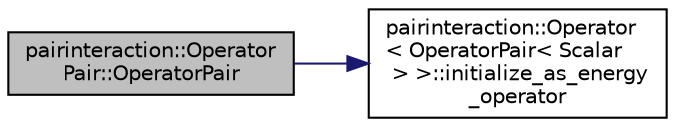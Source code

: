 digraph "pairinteraction::OperatorPair::OperatorPair"
{
 // INTERACTIVE_SVG=YES
 // LATEX_PDF_SIZE
  bgcolor="transparent";
  edge [fontname="Helvetica",fontsize="10",labelfontname="Helvetica",labelfontsize="10"];
  node [fontname="Helvetica",fontsize="10",shape=record];
  rankdir="LR";
  Node1 [label="pairinteraction::Operator\lPair::OperatorPair",height=0.2,width=0.4,color="black", fillcolor="grey75", style="filled", fontcolor="black",tooltip=" "];
  Node1 -> Node2 [color="midnightblue",fontsize="10",style="solid",fontname="Helvetica"];
  Node2 [label="pairinteraction::Operator\l\< OperatorPair\< Scalar\l \> \>::initialize_as_energy\l_operator",height=0.2,width=0.4,color="black",URL="$classpairinteraction_1_1Operator.html#a469db9f222bc7ad895238dca2fcc2ee8",tooltip=" "];
}
